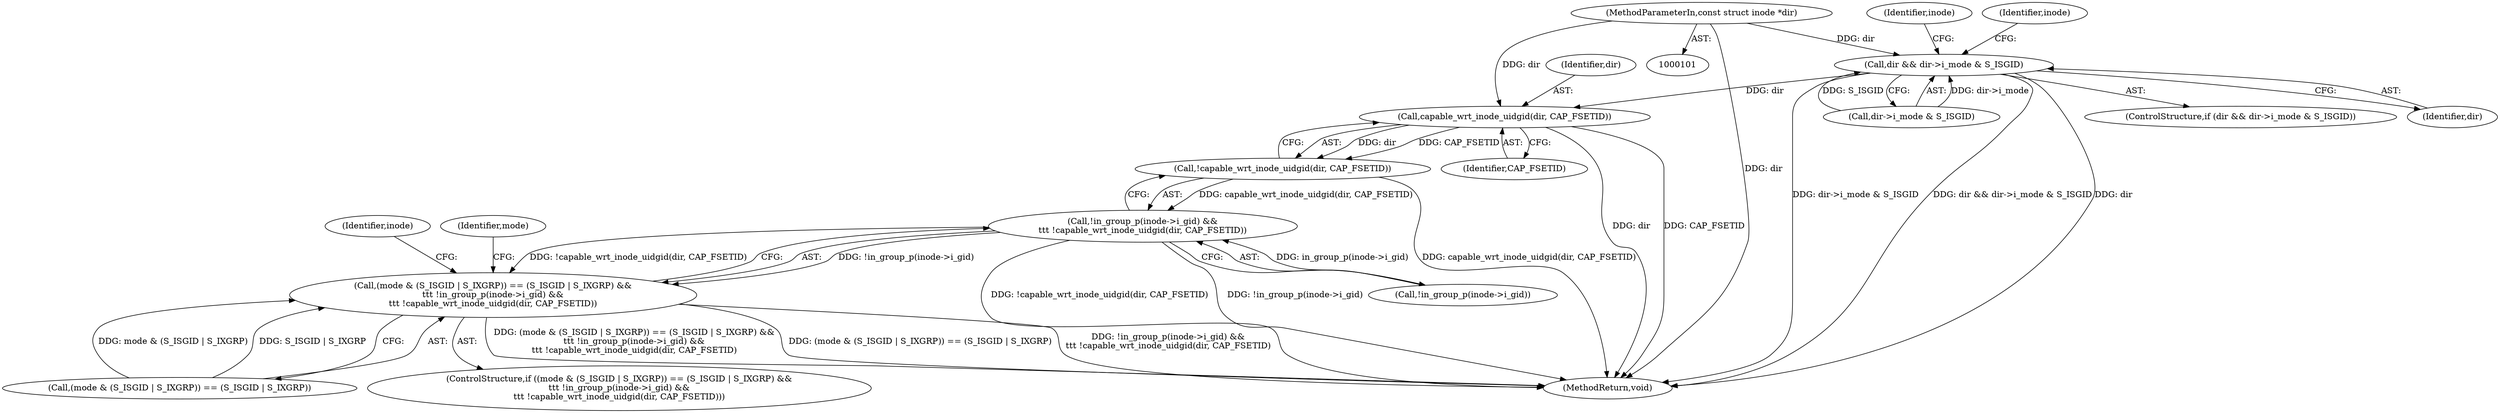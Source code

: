 digraph "0_linux_0fa3ecd87848c9c93c2c828ef4c3a8ca36ce46c7@pointer" {
"1000103" [label="(MethodParameterIn,const struct inode *dir)"];
"1000112" [label="(Call,dir && dir->i_mode & S_ISGID)"];
"1000152" [label="(Call,capable_wrt_inode_uidgid(dir, CAP_FSETID))"];
"1000151" [label="(Call,!capable_wrt_inode_uidgid(dir, CAP_FSETID))"];
"1000145" [label="(Call,!in_group_p(inode->i_gid) &&\n\t\t\t !capable_wrt_inode_uidgid(dir, CAP_FSETID))"];
"1000135" [label="(Call,(mode & (S_ISGID | S_IXGRP)) == (S_ISGID | S_IXGRP) &&\n\t\t\t !in_group_p(inode->i_gid) &&\n\t\t\t !capable_wrt_inode_uidgid(dir, CAP_FSETID))"];
"1000136" [label="(Call,(mode & (S_ISGID | S_IXGRP)) == (S_ISGID | S_IXGRP))"];
"1000156" [label="(Identifier,mode)"];
"1000152" [label="(Call,capable_wrt_inode_uidgid(dir, CAP_FSETID))"];
"1000134" [label="(ControlStructure,if ((mode & (S_ISGID | S_IXGRP)) == (S_ISGID | S_IXGRP) &&\n\t\t\t !in_group_p(inode->i_gid) &&\n\t\t\t !capable_wrt_inode_uidgid(dir, CAP_FSETID)))"];
"1000166" [label="(Identifier,inode)"];
"1000112" [label="(Call,dir && dir->i_mode & S_ISGID)"];
"1000111" [label="(ControlStructure,if (dir && dir->i_mode & S_ISGID))"];
"1000169" [label="(MethodReturn,void)"];
"1000103" [label="(MethodParameterIn,const struct inode *dir)"];
"1000122" [label="(Identifier,inode)"];
"1000154" [label="(Identifier,CAP_FSETID)"];
"1000113" [label="(Identifier,dir)"];
"1000145" [label="(Call,!in_group_p(inode->i_gid) &&\n\t\t\t !capable_wrt_inode_uidgid(dir, CAP_FSETID))"];
"1000135" [label="(Call,(mode & (S_ISGID | S_IXGRP)) == (S_ISGID | S_IXGRP) &&\n\t\t\t !in_group_p(inode->i_gid) &&\n\t\t\t !capable_wrt_inode_uidgid(dir, CAP_FSETID))"];
"1000161" [label="(Identifier,inode)"];
"1000146" [label="(Call,!in_group_p(inode->i_gid))"];
"1000153" [label="(Identifier,dir)"];
"1000151" [label="(Call,!capable_wrt_inode_uidgid(dir, CAP_FSETID))"];
"1000114" [label="(Call,dir->i_mode & S_ISGID)"];
"1000103" -> "1000101"  [label="AST: "];
"1000103" -> "1000169"  [label="DDG: dir"];
"1000103" -> "1000112"  [label="DDG: dir"];
"1000103" -> "1000152"  [label="DDG: dir"];
"1000112" -> "1000111"  [label="AST: "];
"1000112" -> "1000113"  [label="CFG: "];
"1000112" -> "1000114"  [label="CFG: "];
"1000113" -> "1000112"  [label="AST: "];
"1000114" -> "1000112"  [label="AST: "];
"1000122" -> "1000112"  [label="CFG: "];
"1000161" -> "1000112"  [label="CFG: "];
"1000112" -> "1000169"  [label="DDG: dir->i_mode & S_ISGID"];
"1000112" -> "1000169"  [label="DDG: dir && dir->i_mode & S_ISGID"];
"1000112" -> "1000169"  [label="DDG: dir"];
"1000114" -> "1000112"  [label="DDG: dir->i_mode"];
"1000114" -> "1000112"  [label="DDG: S_ISGID"];
"1000112" -> "1000152"  [label="DDG: dir"];
"1000152" -> "1000151"  [label="AST: "];
"1000152" -> "1000154"  [label="CFG: "];
"1000153" -> "1000152"  [label="AST: "];
"1000154" -> "1000152"  [label="AST: "];
"1000151" -> "1000152"  [label="CFG: "];
"1000152" -> "1000169"  [label="DDG: dir"];
"1000152" -> "1000169"  [label="DDG: CAP_FSETID"];
"1000152" -> "1000151"  [label="DDG: dir"];
"1000152" -> "1000151"  [label="DDG: CAP_FSETID"];
"1000151" -> "1000145"  [label="AST: "];
"1000145" -> "1000151"  [label="CFG: "];
"1000151" -> "1000169"  [label="DDG: capable_wrt_inode_uidgid(dir, CAP_FSETID)"];
"1000151" -> "1000145"  [label="DDG: capable_wrt_inode_uidgid(dir, CAP_FSETID)"];
"1000145" -> "1000135"  [label="AST: "];
"1000145" -> "1000146"  [label="CFG: "];
"1000146" -> "1000145"  [label="AST: "];
"1000135" -> "1000145"  [label="CFG: "];
"1000145" -> "1000169"  [label="DDG: !capable_wrt_inode_uidgid(dir, CAP_FSETID)"];
"1000145" -> "1000169"  [label="DDG: !in_group_p(inode->i_gid)"];
"1000145" -> "1000135"  [label="DDG: !in_group_p(inode->i_gid)"];
"1000145" -> "1000135"  [label="DDG: !capable_wrt_inode_uidgid(dir, CAP_FSETID)"];
"1000146" -> "1000145"  [label="DDG: in_group_p(inode->i_gid)"];
"1000135" -> "1000134"  [label="AST: "];
"1000135" -> "1000136"  [label="CFG: "];
"1000136" -> "1000135"  [label="AST: "];
"1000156" -> "1000135"  [label="CFG: "];
"1000166" -> "1000135"  [label="CFG: "];
"1000135" -> "1000169"  [label="DDG: (mode & (S_ISGID | S_IXGRP)) == (S_ISGID | S_IXGRP) &&\n\t\t\t !in_group_p(inode->i_gid) &&\n\t\t\t !capable_wrt_inode_uidgid(dir, CAP_FSETID)"];
"1000135" -> "1000169"  [label="DDG: (mode & (S_ISGID | S_IXGRP)) == (S_ISGID | S_IXGRP)"];
"1000135" -> "1000169"  [label="DDG: !in_group_p(inode->i_gid) &&\n\t\t\t !capable_wrt_inode_uidgid(dir, CAP_FSETID)"];
"1000136" -> "1000135"  [label="DDG: mode & (S_ISGID | S_IXGRP)"];
"1000136" -> "1000135"  [label="DDG: S_ISGID | S_IXGRP"];
}
